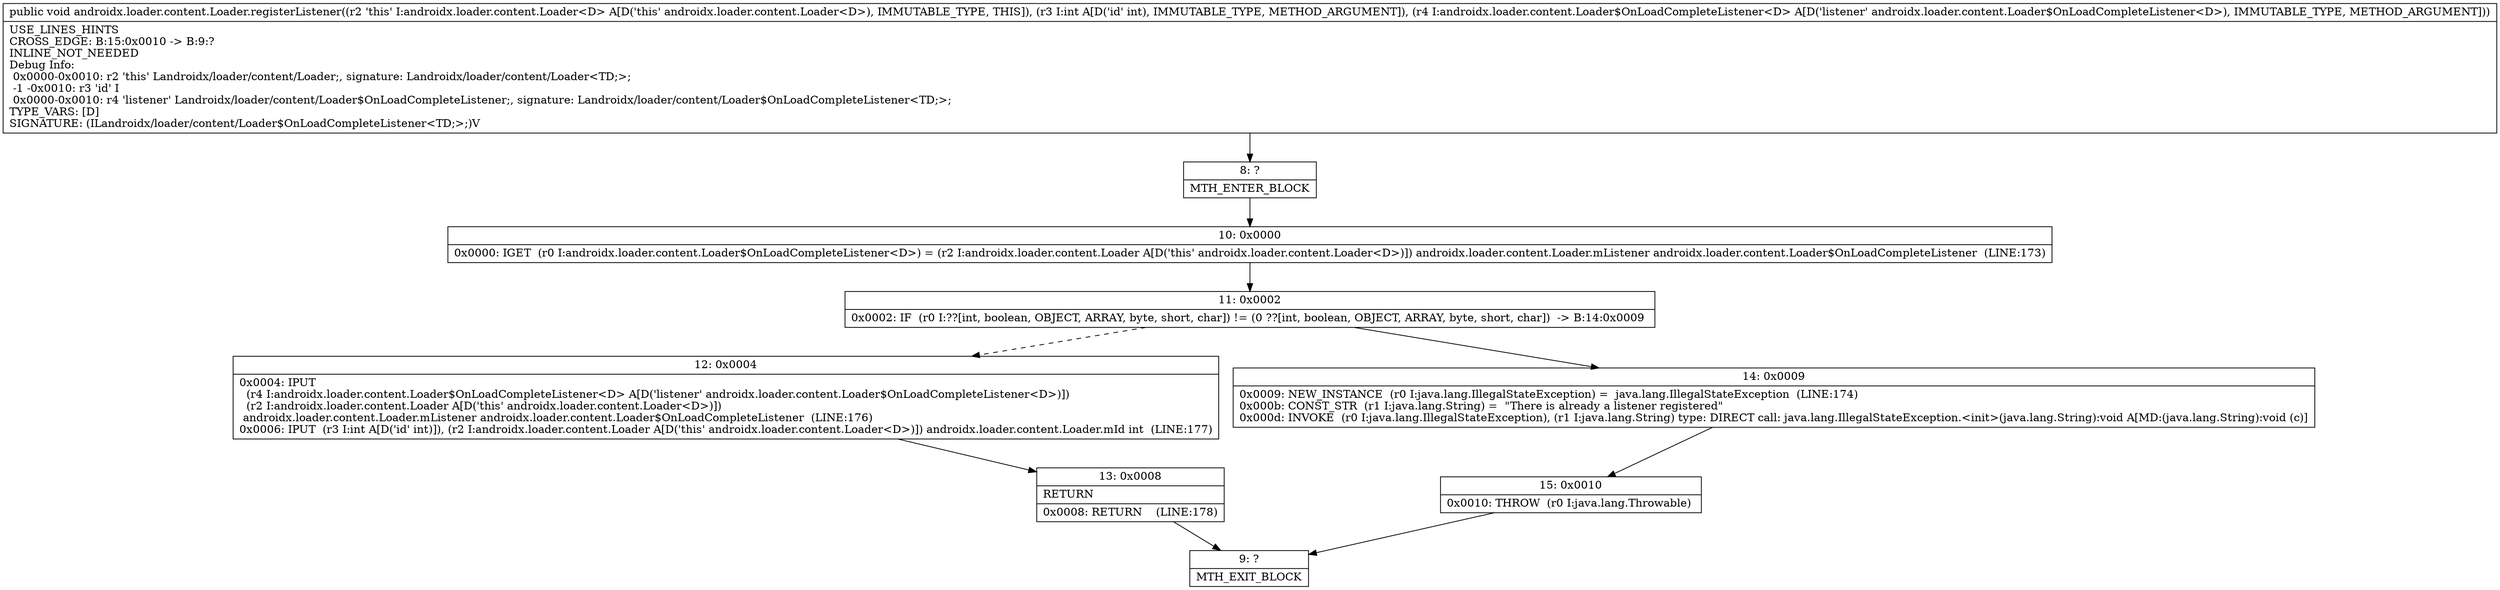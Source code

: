 digraph "CFG forandroidx.loader.content.Loader.registerListener(ILandroidx\/loader\/content\/Loader$OnLoadCompleteListener;)V" {
Node_8 [shape=record,label="{8\:\ ?|MTH_ENTER_BLOCK\l}"];
Node_10 [shape=record,label="{10\:\ 0x0000|0x0000: IGET  (r0 I:androidx.loader.content.Loader$OnLoadCompleteListener\<D\>) = (r2 I:androidx.loader.content.Loader A[D('this' androidx.loader.content.Loader\<D\>)]) androidx.loader.content.Loader.mListener androidx.loader.content.Loader$OnLoadCompleteListener  (LINE:173)\l}"];
Node_11 [shape=record,label="{11\:\ 0x0002|0x0002: IF  (r0 I:??[int, boolean, OBJECT, ARRAY, byte, short, char]) != (0 ??[int, boolean, OBJECT, ARRAY, byte, short, char])  \-\> B:14:0x0009 \l}"];
Node_12 [shape=record,label="{12\:\ 0x0004|0x0004: IPUT  \l  (r4 I:androidx.loader.content.Loader$OnLoadCompleteListener\<D\> A[D('listener' androidx.loader.content.Loader$OnLoadCompleteListener\<D\>)])\l  (r2 I:androidx.loader.content.Loader A[D('this' androidx.loader.content.Loader\<D\>)])\l androidx.loader.content.Loader.mListener androidx.loader.content.Loader$OnLoadCompleteListener  (LINE:176)\l0x0006: IPUT  (r3 I:int A[D('id' int)]), (r2 I:androidx.loader.content.Loader A[D('this' androidx.loader.content.Loader\<D\>)]) androidx.loader.content.Loader.mId int  (LINE:177)\l}"];
Node_13 [shape=record,label="{13\:\ 0x0008|RETURN\l|0x0008: RETURN    (LINE:178)\l}"];
Node_9 [shape=record,label="{9\:\ ?|MTH_EXIT_BLOCK\l}"];
Node_14 [shape=record,label="{14\:\ 0x0009|0x0009: NEW_INSTANCE  (r0 I:java.lang.IllegalStateException) =  java.lang.IllegalStateException  (LINE:174)\l0x000b: CONST_STR  (r1 I:java.lang.String) =  \"There is already a listener registered\" \l0x000d: INVOKE  (r0 I:java.lang.IllegalStateException), (r1 I:java.lang.String) type: DIRECT call: java.lang.IllegalStateException.\<init\>(java.lang.String):void A[MD:(java.lang.String):void (c)]\l}"];
Node_15 [shape=record,label="{15\:\ 0x0010|0x0010: THROW  (r0 I:java.lang.Throwable) \l}"];
MethodNode[shape=record,label="{public void androidx.loader.content.Loader.registerListener((r2 'this' I:androidx.loader.content.Loader\<D\> A[D('this' androidx.loader.content.Loader\<D\>), IMMUTABLE_TYPE, THIS]), (r3 I:int A[D('id' int), IMMUTABLE_TYPE, METHOD_ARGUMENT]), (r4 I:androidx.loader.content.Loader$OnLoadCompleteListener\<D\> A[D('listener' androidx.loader.content.Loader$OnLoadCompleteListener\<D\>), IMMUTABLE_TYPE, METHOD_ARGUMENT]))  | USE_LINES_HINTS\lCROSS_EDGE: B:15:0x0010 \-\> B:9:?\lINLINE_NOT_NEEDED\lDebug Info:\l  0x0000\-0x0010: r2 'this' Landroidx\/loader\/content\/Loader;, signature: Landroidx\/loader\/content\/Loader\<TD;\>;\l  \-1 \-0x0010: r3 'id' I\l  0x0000\-0x0010: r4 'listener' Landroidx\/loader\/content\/Loader$OnLoadCompleteListener;, signature: Landroidx\/loader\/content\/Loader$OnLoadCompleteListener\<TD;\>;\lTYPE_VARS: [D]\lSIGNATURE: (ILandroidx\/loader\/content\/Loader$OnLoadCompleteListener\<TD;\>;)V\l}"];
MethodNode -> Node_8;Node_8 -> Node_10;
Node_10 -> Node_11;
Node_11 -> Node_12[style=dashed];
Node_11 -> Node_14;
Node_12 -> Node_13;
Node_13 -> Node_9;
Node_14 -> Node_15;
Node_15 -> Node_9;
}

